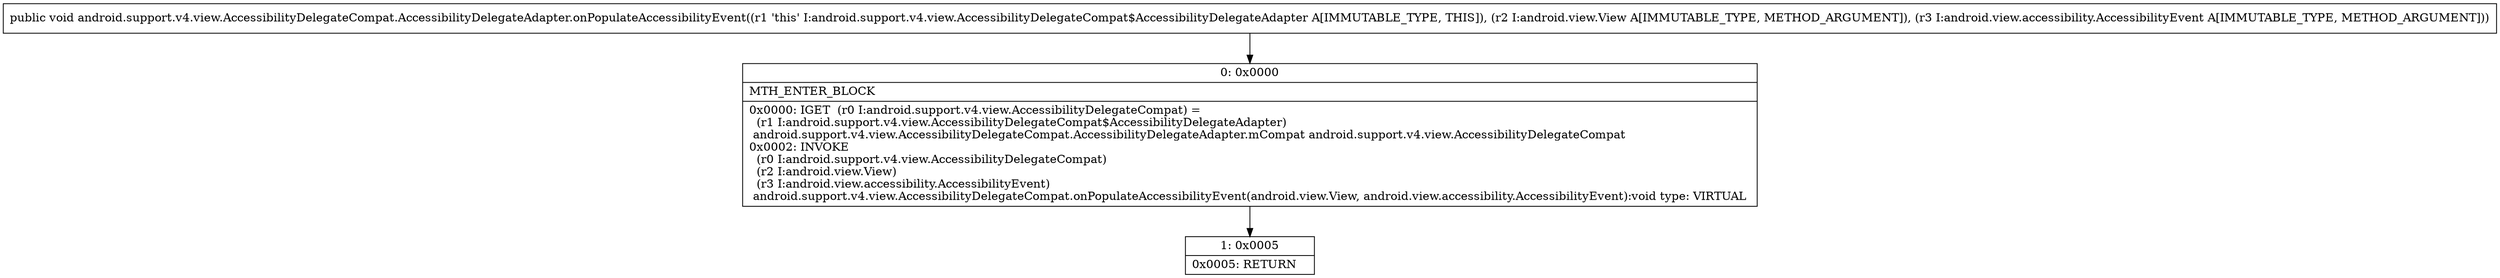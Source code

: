 digraph "CFG forandroid.support.v4.view.AccessibilityDelegateCompat.AccessibilityDelegateAdapter.onPopulateAccessibilityEvent(Landroid\/view\/View;Landroid\/view\/accessibility\/AccessibilityEvent;)V" {
Node_0 [shape=record,label="{0\:\ 0x0000|MTH_ENTER_BLOCK\l|0x0000: IGET  (r0 I:android.support.v4.view.AccessibilityDelegateCompat) = \l  (r1 I:android.support.v4.view.AccessibilityDelegateCompat$AccessibilityDelegateAdapter)\l android.support.v4.view.AccessibilityDelegateCompat.AccessibilityDelegateAdapter.mCompat android.support.v4.view.AccessibilityDelegateCompat \l0x0002: INVOKE  \l  (r0 I:android.support.v4.view.AccessibilityDelegateCompat)\l  (r2 I:android.view.View)\l  (r3 I:android.view.accessibility.AccessibilityEvent)\l android.support.v4.view.AccessibilityDelegateCompat.onPopulateAccessibilityEvent(android.view.View, android.view.accessibility.AccessibilityEvent):void type: VIRTUAL \l}"];
Node_1 [shape=record,label="{1\:\ 0x0005|0x0005: RETURN   \l}"];
MethodNode[shape=record,label="{public void android.support.v4.view.AccessibilityDelegateCompat.AccessibilityDelegateAdapter.onPopulateAccessibilityEvent((r1 'this' I:android.support.v4.view.AccessibilityDelegateCompat$AccessibilityDelegateAdapter A[IMMUTABLE_TYPE, THIS]), (r2 I:android.view.View A[IMMUTABLE_TYPE, METHOD_ARGUMENT]), (r3 I:android.view.accessibility.AccessibilityEvent A[IMMUTABLE_TYPE, METHOD_ARGUMENT])) }"];
MethodNode -> Node_0;
Node_0 -> Node_1;
}

